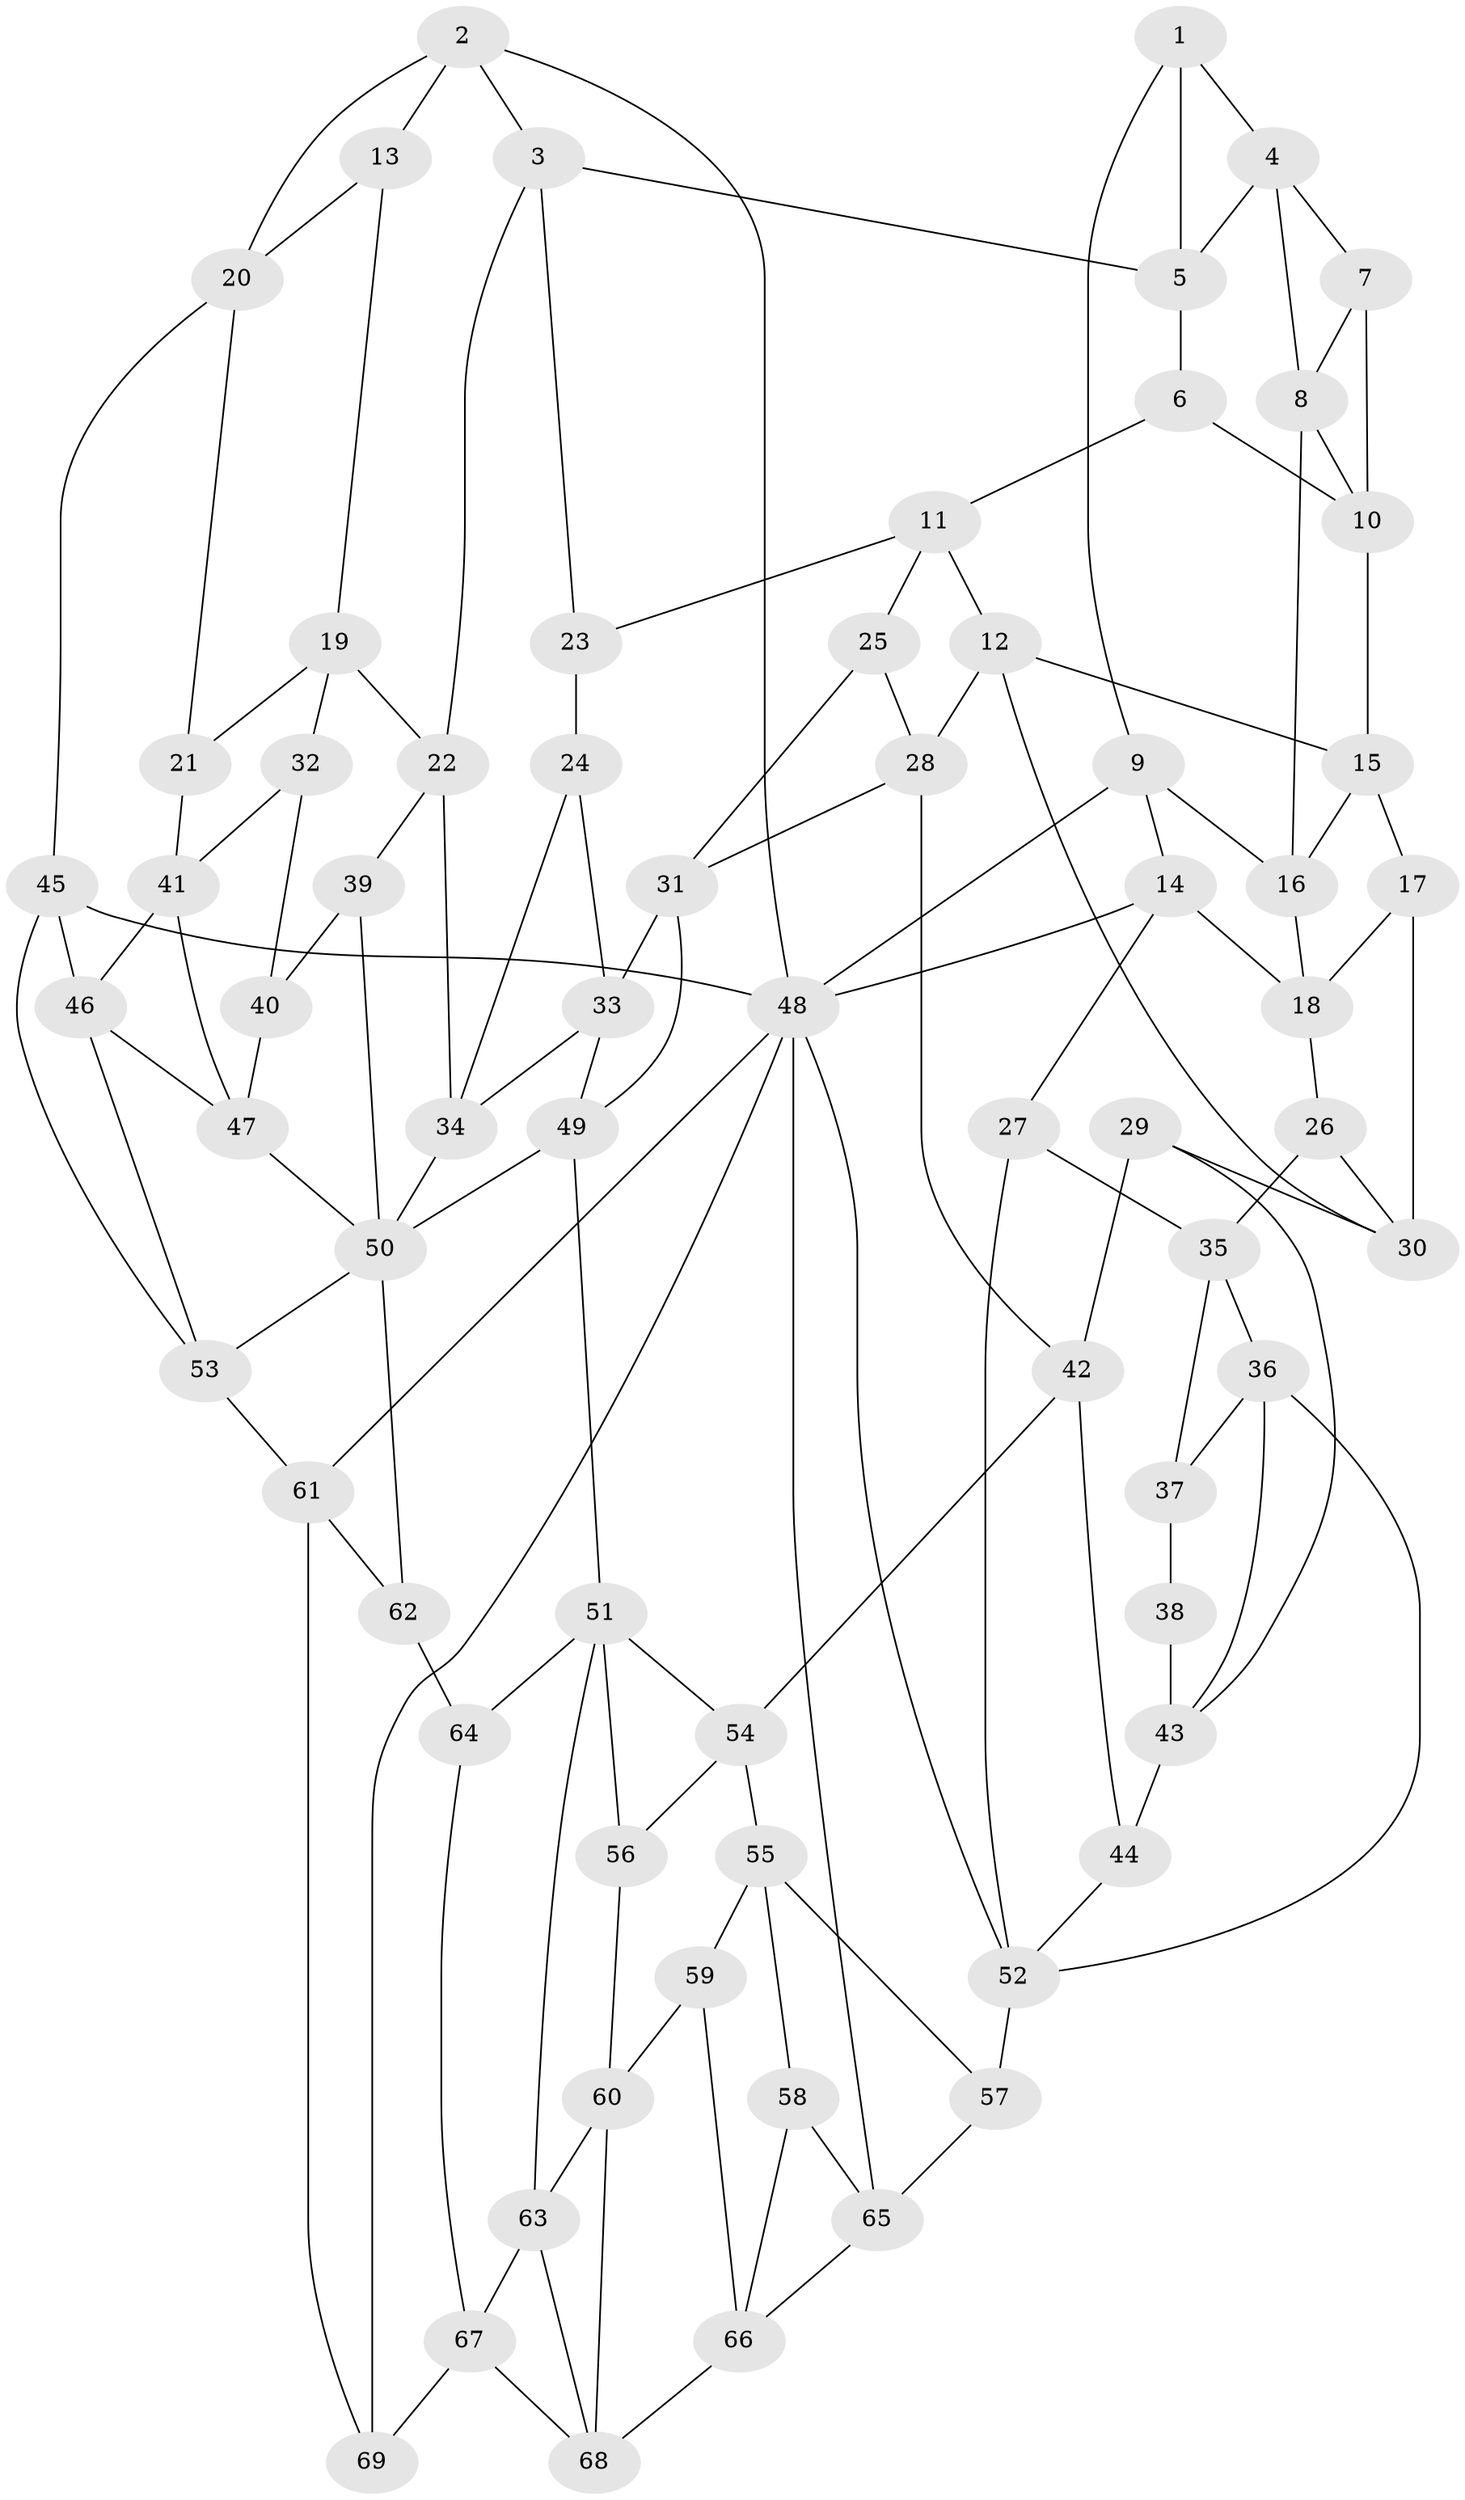 // original degree distribution, {3: 0.014492753623188406, 6: 0.21014492753623187, 5: 0.5507246376811594, 4: 0.2246376811594203}
// Generated by graph-tools (version 1.1) at 2025/27/03/09/25 03:27:17]
// undirected, 69 vertices, 129 edges
graph export_dot {
graph [start="1"]
  node [color=gray90,style=filled];
  1;
  2;
  3;
  4;
  5;
  6;
  7;
  8;
  9;
  10;
  11;
  12;
  13;
  14;
  15;
  16;
  17;
  18;
  19;
  20;
  21;
  22;
  23;
  24;
  25;
  26;
  27;
  28;
  29;
  30;
  31;
  32;
  33;
  34;
  35;
  36;
  37;
  38;
  39;
  40;
  41;
  42;
  43;
  44;
  45;
  46;
  47;
  48;
  49;
  50;
  51;
  52;
  53;
  54;
  55;
  56;
  57;
  58;
  59;
  60;
  61;
  62;
  63;
  64;
  65;
  66;
  67;
  68;
  69;
  1 -- 4 [weight=1.0];
  1 -- 5 [weight=1.0];
  1 -- 9 [weight=1.0];
  2 -- 3 [weight=1.0];
  2 -- 13 [weight=2.0];
  2 -- 20 [weight=1.0];
  2 -- 48 [weight=2.0];
  3 -- 5 [weight=1.0];
  3 -- 22 [weight=1.0];
  3 -- 23 [weight=1.0];
  4 -- 5 [weight=1.0];
  4 -- 7 [weight=1.0];
  4 -- 8 [weight=1.0];
  5 -- 6 [weight=1.0];
  6 -- 10 [weight=1.0];
  6 -- 11 [weight=1.0];
  7 -- 8 [weight=1.0];
  7 -- 10 [weight=1.0];
  8 -- 10 [weight=1.0];
  8 -- 16 [weight=1.0];
  9 -- 14 [weight=1.0];
  9 -- 16 [weight=1.0];
  9 -- 48 [weight=1.0];
  10 -- 15 [weight=1.0];
  11 -- 12 [weight=1.0];
  11 -- 23 [weight=1.0];
  11 -- 25 [weight=1.0];
  12 -- 15 [weight=1.0];
  12 -- 28 [weight=1.0];
  12 -- 30 [weight=1.0];
  13 -- 19 [weight=1.0];
  13 -- 20 [weight=1.0];
  14 -- 18 [weight=1.0];
  14 -- 27 [weight=1.0];
  14 -- 48 [weight=1.0];
  15 -- 16 [weight=1.0];
  15 -- 17 [weight=1.0];
  16 -- 18 [weight=1.0];
  17 -- 18 [weight=1.0];
  17 -- 30 [weight=1.0];
  18 -- 26 [weight=1.0];
  19 -- 21 [weight=1.0];
  19 -- 22 [weight=1.0];
  19 -- 32 [weight=1.0];
  20 -- 21 [weight=1.0];
  20 -- 45 [weight=1.0];
  21 -- 41 [weight=1.0];
  22 -- 34 [weight=1.0];
  22 -- 39 [weight=1.0];
  23 -- 24 [weight=2.0];
  24 -- 33 [weight=1.0];
  24 -- 34 [weight=1.0];
  25 -- 28 [weight=1.0];
  25 -- 31 [weight=1.0];
  26 -- 30 [weight=1.0];
  26 -- 35 [weight=1.0];
  27 -- 35 [weight=1.0];
  27 -- 52 [weight=1.0];
  28 -- 31 [weight=1.0];
  28 -- 42 [weight=1.0];
  29 -- 30 [weight=1.0];
  29 -- 42 [weight=1.0];
  29 -- 43 [weight=1.0];
  31 -- 33 [weight=1.0];
  31 -- 49 [weight=1.0];
  32 -- 40 [weight=1.0];
  32 -- 41 [weight=1.0];
  33 -- 34 [weight=1.0];
  33 -- 49 [weight=1.0];
  34 -- 50 [weight=1.0];
  35 -- 36 [weight=1.0];
  35 -- 37 [weight=1.0];
  36 -- 37 [weight=1.0];
  36 -- 43 [weight=1.0];
  36 -- 52 [weight=1.0];
  37 -- 38 [weight=2.0];
  38 -- 43 [weight=2.0];
  39 -- 40 [weight=2.0];
  39 -- 50 [weight=1.0];
  40 -- 47 [weight=1.0];
  41 -- 46 [weight=1.0];
  41 -- 47 [weight=1.0];
  42 -- 44 [weight=1.0];
  42 -- 54 [weight=1.0];
  43 -- 44 [weight=2.0];
  44 -- 52 [weight=1.0];
  45 -- 46 [weight=1.0];
  45 -- 48 [weight=1.0];
  45 -- 53 [weight=1.0];
  46 -- 47 [weight=1.0];
  46 -- 53 [weight=1.0];
  47 -- 50 [weight=1.0];
  48 -- 52 [weight=1.0];
  48 -- 61 [weight=1.0];
  48 -- 65 [weight=1.0];
  48 -- 69 [weight=1.0];
  49 -- 50 [weight=1.0];
  49 -- 51 [weight=2.0];
  50 -- 53 [weight=1.0];
  50 -- 62 [weight=1.0];
  51 -- 54 [weight=1.0];
  51 -- 56 [weight=1.0];
  51 -- 63 [weight=1.0];
  51 -- 64 [weight=1.0];
  52 -- 57 [weight=2.0];
  53 -- 61 [weight=1.0];
  54 -- 55 [weight=1.0];
  54 -- 56 [weight=1.0];
  55 -- 57 [weight=1.0];
  55 -- 58 [weight=1.0];
  55 -- 59 [weight=1.0];
  56 -- 60 [weight=1.0];
  57 -- 65 [weight=1.0];
  58 -- 65 [weight=1.0];
  58 -- 66 [weight=1.0];
  59 -- 60 [weight=1.0];
  59 -- 66 [weight=1.0];
  60 -- 63 [weight=1.0];
  60 -- 68 [weight=1.0];
  61 -- 62 [weight=1.0];
  61 -- 69 [weight=1.0];
  62 -- 64 [weight=2.0];
  63 -- 67 [weight=1.0];
  63 -- 68 [weight=1.0];
  64 -- 67 [weight=1.0];
  65 -- 66 [weight=1.0];
  66 -- 68 [weight=1.0];
  67 -- 68 [weight=1.0];
  67 -- 69 [weight=1.0];
}
